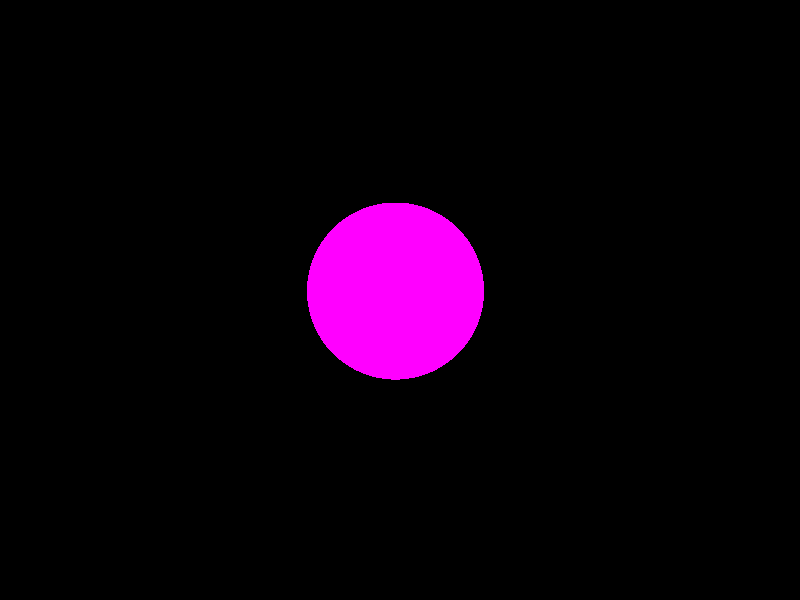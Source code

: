 // cs174, assignment 1 sample file (RIGHT HANDED)

camera {
   location  <0, 0, 14>
   up        <0,  1,  0>
   right     <1.33333, 0,  0>
   look_at   <0, 0, 0>
}


light_source {<-100, 100, 100> color rgb <1.5, 1.5, 1.5>}
//light_source {<0, 100, 0> color rgb <1.5, 1.5, 1.5>}

sphere { <0.1, 0.2, 0.3>, 2
   pigment { color rgb <1.0, 0.0, 1.0>}
   finish {ambient 0.2 diffuse 0.4 specular 0.2}
   translate <0, 0, 0>
}

//plane {<0, 1, 0>, -4
//   pigment {color rgb <0.2, 0.2, 0.8>}
//   finish {ambient 0.4 diffuse 0.8}
//}
